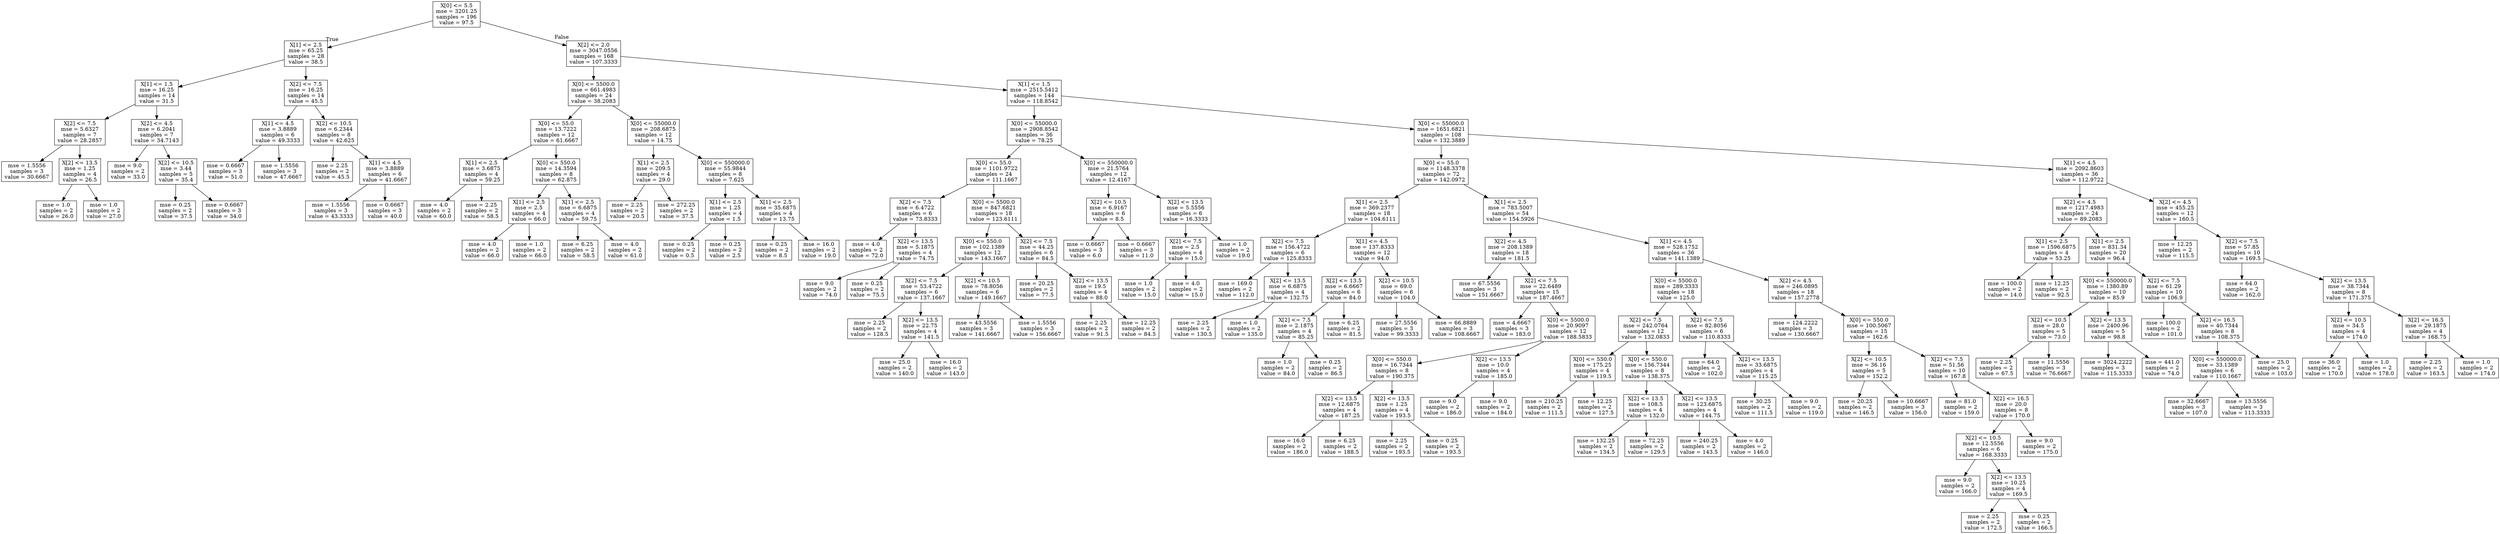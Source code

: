 digraph Tree {
node [shape=box] ;
0 [label="X[0] <= 5.5\nmse = 3201.25\nsamples = 196\nvalue = 97.5"] ;
1 [label="X[1] <= 2.5\nmse = 65.25\nsamples = 28\nvalue = 38.5"] ;
0 -> 1 [labeldistance=2.5, labelangle=45, headlabel="True"] ;
2 [label="X[1] <= 1.5\nmse = 16.25\nsamples = 14\nvalue = 31.5"] ;
1 -> 2 ;
3 [label="X[2] <= 7.5\nmse = 5.6327\nsamples = 7\nvalue = 28.2857"] ;
2 -> 3 ;
4 [label="mse = 1.5556\nsamples = 3\nvalue = 30.6667"] ;
3 -> 4 ;
5 [label="X[2] <= 13.5\nmse = 1.25\nsamples = 4\nvalue = 26.5"] ;
3 -> 5 ;
6 [label="mse = 1.0\nsamples = 2\nvalue = 26.0"] ;
5 -> 6 ;
7 [label="mse = 1.0\nsamples = 2\nvalue = 27.0"] ;
5 -> 7 ;
8 [label="X[2] <= 4.5\nmse = 6.2041\nsamples = 7\nvalue = 34.7143"] ;
2 -> 8 ;
9 [label="mse = 9.0\nsamples = 2\nvalue = 33.0"] ;
8 -> 9 ;
10 [label="X[2] <= 10.5\nmse = 3.44\nsamples = 5\nvalue = 35.4"] ;
8 -> 10 ;
11 [label="mse = 0.25\nsamples = 2\nvalue = 37.5"] ;
10 -> 11 ;
12 [label="mse = 0.6667\nsamples = 3\nvalue = 34.0"] ;
10 -> 12 ;
13 [label="X[2] <= 7.5\nmse = 16.25\nsamples = 14\nvalue = 45.5"] ;
1 -> 13 ;
14 [label="X[1] <= 4.5\nmse = 3.8889\nsamples = 6\nvalue = 49.3333"] ;
13 -> 14 ;
15 [label="mse = 0.6667\nsamples = 3\nvalue = 51.0"] ;
14 -> 15 ;
16 [label="mse = 1.5556\nsamples = 3\nvalue = 47.6667"] ;
14 -> 16 ;
17 [label="X[2] <= 10.5\nmse = 6.2344\nsamples = 8\nvalue = 42.625"] ;
13 -> 17 ;
18 [label="mse = 2.25\nsamples = 2\nvalue = 45.5"] ;
17 -> 18 ;
19 [label="X[1] <= 4.5\nmse = 3.8889\nsamples = 6\nvalue = 41.6667"] ;
17 -> 19 ;
20 [label="mse = 1.5556\nsamples = 3\nvalue = 43.3333"] ;
19 -> 20 ;
21 [label="mse = 0.6667\nsamples = 3\nvalue = 40.0"] ;
19 -> 21 ;
22 [label="X[2] <= 2.0\nmse = 3047.0556\nsamples = 168\nvalue = 107.3333"] ;
0 -> 22 [labeldistance=2.5, labelangle=-45, headlabel="False"] ;
23 [label="X[0] <= 5500.0\nmse = 661.4983\nsamples = 24\nvalue = 38.2083"] ;
22 -> 23 ;
24 [label="X[0] <= 55.0\nmse = 13.7222\nsamples = 12\nvalue = 61.6667"] ;
23 -> 24 ;
25 [label="X[1] <= 2.5\nmse = 3.6875\nsamples = 4\nvalue = 59.25"] ;
24 -> 25 ;
26 [label="mse = 4.0\nsamples = 2\nvalue = 60.0"] ;
25 -> 26 ;
27 [label="mse = 2.25\nsamples = 2\nvalue = 58.5"] ;
25 -> 27 ;
28 [label="X[0] <= 550.0\nmse = 14.3594\nsamples = 8\nvalue = 62.875"] ;
24 -> 28 ;
29 [label="X[1] <= 2.5\nmse = 2.5\nsamples = 4\nvalue = 66.0"] ;
28 -> 29 ;
30 [label="mse = 4.0\nsamples = 2\nvalue = 66.0"] ;
29 -> 30 ;
31 [label="mse = 1.0\nsamples = 2\nvalue = 66.0"] ;
29 -> 31 ;
32 [label="X[1] <= 2.5\nmse = 6.6875\nsamples = 4\nvalue = 59.75"] ;
28 -> 32 ;
33 [label="mse = 6.25\nsamples = 2\nvalue = 58.5"] ;
32 -> 33 ;
34 [label="mse = 4.0\nsamples = 2\nvalue = 61.0"] ;
32 -> 34 ;
35 [label="X[0] <= 55000.0\nmse = 208.6875\nsamples = 12\nvalue = 14.75"] ;
23 -> 35 ;
36 [label="X[1] <= 2.5\nmse = 209.5\nsamples = 4\nvalue = 29.0"] ;
35 -> 36 ;
37 [label="mse = 2.25\nsamples = 2\nvalue = 20.5"] ;
36 -> 37 ;
38 [label="mse = 272.25\nsamples = 2\nvalue = 37.5"] ;
36 -> 38 ;
39 [label="X[0] <= 550000.0\nmse = 55.9844\nsamples = 8\nvalue = 7.625"] ;
35 -> 39 ;
40 [label="X[1] <= 2.5\nmse = 1.25\nsamples = 4\nvalue = 1.5"] ;
39 -> 40 ;
41 [label="mse = 0.25\nsamples = 2\nvalue = 0.5"] ;
40 -> 41 ;
42 [label="mse = 0.25\nsamples = 2\nvalue = 2.5"] ;
40 -> 42 ;
43 [label="X[1] <= 2.5\nmse = 35.6875\nsamples = 4\nvalue = 13.75"] ;
39 -> 43 ;
44 [label="mse = 0.25\nsamples = 2\nvalue = 8.5"] ;
43 -> 44 ;
45 [label="mse = 16.0\nsamples = 2\nvalue = 19.0"] ;
43 -> 45 ;
46 [label="X[1] <= 1.5\nmse = 2515.5412\nsamples = 144\nvalue = 118.8542"] ;
22 -> 46 ;
47 [label="X[0] <= 55000.0\nmse = 2908.8542\nsamples = 36\nvalue = 78.25"] ;
46 -> 47 ;
48 [label="X[0] <= 55.0\nmse = 1101.9722\nsamples = 24\nvalue = 111.1667"] ;
47 -> 48 ;
49 [label="X[2] <= 7.5\nmse = 6.4722\nsamples = 6\nvalue = 73.8333"] ;
48 -> 49 ;
50 [label="mse = 4.0\nsamples = 2\nvalue = 72.0"] ;
49 -> 50 ;
51 [label="X[2] <= 13.5\nmse = 5.1875\nsamples = 4\nvalue = 74.75"] ;
49 -> 51 ;
52 [label="mse = 9.0\nsamples = 2\nvalue = 74.0"] ;
51 -> 52 ;
53 [label="mse = 0.25\nsamples = 2\nvalue = 75.5"] ;
51 -> 53 ;
54 [label="X[0] <= 5500.0\nmse = 847.6821\nsamples = 18\nvalue = 123.6111"] ;
48 -> 54 ;
55 [label="X[0] <= 550.0\nmse = 102.1389\nsamples = 12\nvalue = 143.1667"] ;
54 -> 55 ;
56 [label="X[2] <= 7.5\nmse = 53.4722\nsamples = 6\nvalue = 137.1667"] ;
55 -> 56 ;
57 [label="mse = 2.25\nsamples = 2\nvalue = 128.5"] ;
56 -> 57 ;
58 [label="X[2] <= 13.5\nmse = 22.75\nsamples = 4\nvalue = 141.5"] ;
56 -> 58 ;
59 [label="mse = 25.0\nsamples = 2\nvalue = 140.0"] ;
58 -> 59 ;
60 [label="mse = 16.0\nsamples = 2\nvalue = 143.0"] ;
58 -> 60 ;
61 [label="X[2] <= 10.5\nmse = 78.8056\nsamples = 6\nvalue = 149.1667"] ;
55 -> 61 ;
62 [label="mse = 43.5556\nsamples = 3\nvalue = 141.6667"] ;
61 -> 62 ;
63 [label="mse = 1.5556\nsamples = 3\nvalue = 156.6667"] ;
61 -> 63 ;
64 [label="X[2] <= 7.5\nmse = 44.25\nsamples = 6\nvalue = 84.5"] ;
54 -> 64 ;
65 [label="mse = 20.25\nsamples = 2\nvalue = 77.5"] ;
64 -> 65 ;
66 [label="X[2] <= 13.5\nmse = 19.5\nsamples = 4\nvalue = 88.0"] ;
64 -> 66 ;
67 [label="mse = 2.25\nsamples = 2\nvalue = 91.5"] ;
66 -> 67 ;
68 [label="mse = 12.25\nsamples = 2\nvalue = 84.5"] ;
66 -> 68 ;
69 [label="X[0] <= 550000.0\nmse = 21.5764\nsamples = 12\nvalue = 12.4167"] ;
47 -> 69 ;
70 [label="X[2] <= 10.5\nmse = 6.9167\nsamples = 6\nvalue = 8.5"] ;
69 -> 70 ;
71 [label="mse = 0.6667\nsamples = 3\nvalue = 6.0"] ;
70 -> 71 ;
72 [label="mse = 0.6667\nsamples = 3\nvalue = 11.0"] ;
70 -> 72 ;
73 [label="X[2] <= 13.5\nmse = 5.5556\nsamples = 6\nvalue = 16.3333"] ;
69 -> 73 ;
74 [label="X[2] <= 7.5\nmse = 2.5\nsamples = 4\nvalue = 15.0"] ;
73 -> 74 ;
75 [label="mse = 1.0\nsamples = 2\nvalue = 15.0"] ;
74 -> 75 ;
76 [label="mse = 4.0\nsamples = 2\nvalue = 15.0"] ;
74 -> 76 ;
77 [label="mse = 1.0\nsamples = 2\nvalue = 19.0"] ;
73 -> 77 ;
78 [label="X[0] <= 55000.0\nmse = 1651.6821\nsamples = 108\nvalue = 132.3889"] ;
46 -> 78 ;
79 [label="X[0] <= 55.0\nmse = 1148.3378\nsamples = 72\nvalue = 142.0972"] ;
78 -> 79 ;
80 [label="X[1] <= 2.5\nmse = 369.2377\nsamples = 18\nvalue = 104.6111"] ;
79 -> 80 ;
81 [label="X[2] <= 7.5\nmse = 156.4722\nsamples = 6\nvalue = 125.8333"] ;
80 -> 81 ;
82 [label="mse = 169.0\nsamples = 2\nvalue = 112.0"] ;
81 -> 82 ;
83 [label="X[2] <= 13.5\nmse = 6.6875\nsamples = 4\nvalue = 132.75"] ;
81 -> 83 ;
84 [label="mse = 2.25\nsamples = 2\nvalue = 130.5"] ;
83 -> 84 ;
85 [label="mse = 1.0\nsamples = 2\nvalue = 135.0"] ;
83 -> 85 ;
86 [label="X[1] <= 4.5\nmse = 137.8333\nsamples = 12\nvalue = 94.0"] ;
80 -> 86 ;
87 [label="X[2] <= 13.5\nmse = 6.6667\nsamples = 6\nvalue = 84.0"] ;
86 -> 87 ;
88 [label="X[2] <= 7.5\nmse = 2.1875\nsamples = 4\nvalue = 85.25"] ;
87 -> 88 ;
89 [label="mse = 1.0\nsamples = 2\nvalue = 84.0"] ;
88 -> 89 ;
90 [label="mse = 0.25\nsamples = 2\nvalue = 86.5"] ;
88 -> 90 ;
91 [label="mse = 6.25\nsamples = 2\nvalue = 81.5"] ;
87 -> 91 ;
92 [label="X[2] <= 10.5\nmse = 69.0\nsamples = 6\nvalue = 104.0"] ;
86 -> 92 ;
93 [label="mse = 27.5556\nsamples = 3\nvalue = 99.3333"] ;
92 -> 93 ;
94 [label="mse = 66.8889\nsamples = 3\nvalue = 108.6667"] ;
92 -> 94 ;
95 [label="X[1] <= 2.5\nmse = 783.5007\nsamples = 54\nvalue = 154.5926"] ;
79 -> 95 ;
96 [label="X[2] <= 4.5\nmse = 208.1389\nsamples = 18\nvalue = 181.5"] ;
95 -> 96 ;
97 [label="mse = 67.5556\nsamples = 3\nvalue = 151.6667"] ;
96 -> 97 ;
98 [label="X[2] <= 7.5\nmse = 22.6489\nsamples = 15\nvalue = 187.4667"] ;
96 -> 98 ;
99 [label="mse = 4.6667\nsamples = 3\nvalue = 183.0"] ;
98 -> 99 ;
100 [label="X[0] <= 5500.0\nmse = 20.9097\nsamples = 12\nvalue = 188.5833"] ;
98 -> 100 ;
101 [label="X[0] <= 550.0\nmse = 16.7344\nsamples = 8\nvalue = 190.375"] ;
100 -> 101 ;
102 [label="X[2] <= 13.5\nmse = 12.6875\nsamples = 4\nvalue = 187.25"] ;
101 -> 102 ;
103 [label="mse = 16.0\nsamples = 2\nvalue = 186.0"] ;
102 -> 103 ;
104 [label="mse = 6.25\nsamples = 2\nvalue = 188.5"] ;
102 -> 104 ;
105 [label="X[2] <= 13.5\nmse = 1.25\nsamples = 4\nvalue = 193.5"] ;
101 -> 105 ;
106 [label="mse = 2.25\nsamples = 2\nvalue = 193.5"] ;
105 -> 106 ;
107 [label="mse = 0.25\nsamples = 2\nvalue = 193.5"] ;
105 -> 107 ;
108 [label="X[2] <= 13.5\nmse = 10.0\nsamples = 4\nvalue = 185.0"] ;
100 -> 108 ;
109 [label="mse = 9.0\nsamples = 2\nvalue = 186.0"] ;
108 -> 109 ;
110 [label="mse = 9.0\nsamples = 2\nvalue = 184.0"] ;
108 -> 110 ;
111 [label="X[1] <= 4.5\nmse = 528.1752\nsamples = 36\nvalue = 141.1389"] ;
95 -> 111 ;
112 [label="X[0] <= 5500.0\nmse = 289.3333\nsamples = 18\nvalue = 125.0"] ;
111 -> 112 ;
113 [label="X[2] <= 7.5\nmse = 242.0764\nsamples = 12\nvalue = 132.0833"] ;
112 -> 113 ;
114 [label="X[0] <= 550.0\nmse = 175.25\nsamples = 4\nvalue = 119.5"] ;
113 -> 114 ;
115 [label="mse = 210.25\nsamples = 2\nvalue = 111.5"] ;
114 -> 115 ;
116 [label="mse = 12.25\nsamples = 2\nvalue = 127.5"] ;
114 -> 116 ;
117 [label="X[0] <= 550.0\nmse = 156.7344\nsamples = 8\nvalue = 138.375"] ;
113 -> 117 ;
118 [label="X[2] <= 13.5\nmse = 108.5\nsamples = 4\nvalue = 132.0"] ;
117 -> 118 ;
119 [label="mse = 132.25\nsamples = 2\nvalue = 134.5"] ;
118 -> 119 ;
120 [label="mse = 72.25\nsamples = 2\nvalue = 129.5"] ;
118 -> 120 ;
121 [label="X[2] <= 13.5\nmse = 123.6875\nsamples = 4\nvalue = 144.75"] ;
117 -> 121 ;
122 [label="mse = 240.25\nsamples = 2\nvalue = 143.5"] ;
121 -> 122 ;
123 [label="mse = 4.0\nsamples = 2\nvalue = 146.0"] ;
121 -> 123 ;
124 [label="X[2] <= 7.5\nmse = 82.8056\nsamples = 6\nvalue = 110.8333"] ;
112 -> 124 ;
125 [label="mse = 64.0\nsamples = 2\nvalue = 102.0"] ;
124 -> 125 ;
126 [label="X[2] <= 13.5\nmse = 33.6875\nsamples = 4\nvalue = 115.25"] ;
124 -> 126 ;
127 [label="mse = 30.25\nsamples = 2\nvalue = 111.5"] ;
126 -> 127 ;
128 [label="mse = 9.0\nsamples = 2\nvalue = 119.0"] ;
126 -> 128 ;
129 [label="X[2] <= 4.5\nmse = 246.0895\nsamples = 18\nvalue = 157.2778"] ;
111 -> 129 ;
130 [label="mse = 124.2222\nsamples = 3\nvalue = 130.6667"] ;
129 -> 130 ;
131 [label="X[0] <= 550.0\nmse = 100.5067\nsamples = 15\nvalue = 162.6"] ;
129 -> 131 ;
132 [label="X[2] <= 10.5\nmse = 36.16\nsamples = 5\nvalue = 152.2"] ;
131 -> 132 ;
133 [label="mse = 20.25\nsamples = 2\nvalue = 146.5"] ;
132 -> 133 ;
134 [label="mse = 10.6667\nsamples = 3\nvalue = 156.0"] ;
132 -> 134 ;
135 [label="X[2] <= 7.5\nmse = 51.56\nsamples = 10\nvalue = 167.8"] ;
131 -> 135 ;
136 [label="mse = 81.0\nsamples = 2\nvalue = 159.0"] ;
135 -> 136 ;
137 [label="X[2] <= 16.5\nmse = 20.0\nsamples = 8\nvalue = 170.0"] ;
135 -> 137 ;
138 [label="X[2] <= 10.5\nmse = 12.5556\nsamples = 6\nvalue = 168.3333"] ;
137 -> 138 ;
139 [label="mse = 9.0\nsamples = 2\nvalue = 166.0"] ;
138 -> 139 ;
140 [label="X[2] <= 13.5\nmse = 10.25\nsamples = 4\nvalue = 169.5"] ;
138 -> 140 ;
141 [label="mse = 2.25\nsamples = 2\nvalue = 172.5"] ;
140 -> 141 ;
142 [label="mse = 0.25\nsamples = 2\nvalue = 166.5"] ;
140 -> 142 ;
143 [label="mse = 9.0\nsamples = 2\nvalue = 175.0"] ;
137 -> 143 ;
144 [label="X[1] <= 4.5\nmse = 2092.8603\nsamples = 36\nvalue = 112.9722"] ;
78 -> 144 ;
145 [label="X[2] <= 4.5\nmse = 1217.4983\nsamples = 24\nvalue = 89.2083"] ;
144 -> 145 ;
146 [label="X[1] <= 2.5\nmse = 1596.6875\nsamples = 4\nvalue = 53.25"] ;
145 -> 146 ;
147 [label="mse = 100.0\nsamples = 2\nvalue = 14.0"] ;
146 -> 147 ;
148 [label="mse = 12.25\nsamples = 2\nvalue = 92.5"] ;
146 -> 148 ;
149 [label="X[1] <= 2.5\nmse = 831.34\nsamples = 20\nvalue = 96.4"] ;
145 -> 149 ;
150 [label="X[0] <= 550000.0\nmse = 1380.89\nsamples = 10\nvalue = 85.9"] ;
149 -> 150 ;
151 [label="X[2] <= 10.5\nmse = 28.0\nsamples = 5\nvalue = 73.0"] ;
150 -> 151 ;
152 [label="mse = 2.25\nsamples = 2\nvalue = 67.5"] ;
151 -> 152 ;
153 [label="mse = 11.5556\nsamples = 3\nvalue = 76.6667"] ;
151 -> 153 ;
154 [label="X[2] <= 13.5\nmse = 2400.96\nsamples = 5\nvalue = 98.8"] ;
150 -> 154 ;
155 [label="mse = 3024.2222\nsamples = 3\nvalue = 115.3333"] ;
154 -> 155 ;
156 [label="mse = 441.0\nsamples = 2\nvalue = 74.0"] ;
154 -> 156 ;
157 [label="X[2] <= 7.5\nmse = 61.29\nsamples = 10\nvalue = 106.9"] ;
149 -> 157 ;
158 [label="mse = 100.0\nsamples = 2\nvalue = 101.0"] ;
157 -> 158 ;
159 [label="X[2] <= 16.5\nmse = 40.7344\nsamples = 8\nvalue = 108.375"] ;
157 -> 159 ;
160 [label="X[0] <= 550000.0\nmse = 33.1389\nsamples = 6\nvalue = 110.1667"] ;
159 -> 160 ;
161 [label="mse = 32.6667\nsamples = 3\nvalue = 107.0"] ;
160 -> 161 ;
162 [label="mse = 13.5556\nsamples = 3\nvalue = 113.3333"] ;
160 -> 162 ;
163 [label="mse = 25.0\nsamples = 2\nvalue = 103.0"] ;
159 -> 163 ;
164 [label="X[2] <= 4.5\nmse = 455.25\nsamples = 12\nvalue = 160.5"] ;
144 -> 164 ;
165 [label="mse = 12.25\nsamples = 2\nvalue = 115.5"] ;
164 -> 165 ;
166 [label="X[2] <= 7.5\nmse = 57.85\nsamples = 10\nvalue = 169.5"] ;
164 -> 166 ;
167 [label="mse = 64.0\nsamples = 2\nvalue = 162.0"] ;
166 -> 167 ;
168 [label="X[2] <= 13.5\nmse = 38.7344\nsamples = 8\nvalue = 171.375"] ;
166 -> 168 ;
169 [label="X[2] <= 10.5\nmse = 34.5\nsamples = 4\nvalue = 174.0"] ;
168 -> 169 ;
170 [label="mse = 36.0\nsamples = 2\nvalue = 170.0"] ;
169 -> 170 ;
171 [label="mse = 1.0\nsamples = 2\nvalue = 178.0"] ;
169 -> 171 ;
172 [label="X[2] <= 16.5\nmse = 29.1875\nsamples = 4\nvalue = 168.75"] ;
168 -> 172 ;
173 [label="mse = 2.25\nsamples = 2\nvalue = 163.5"] ;
172 -> 173 ;
174 [label="mse = 1.0\nsamples = 2\nvalue = 174.0"] ;
172 -> 174 ;
}